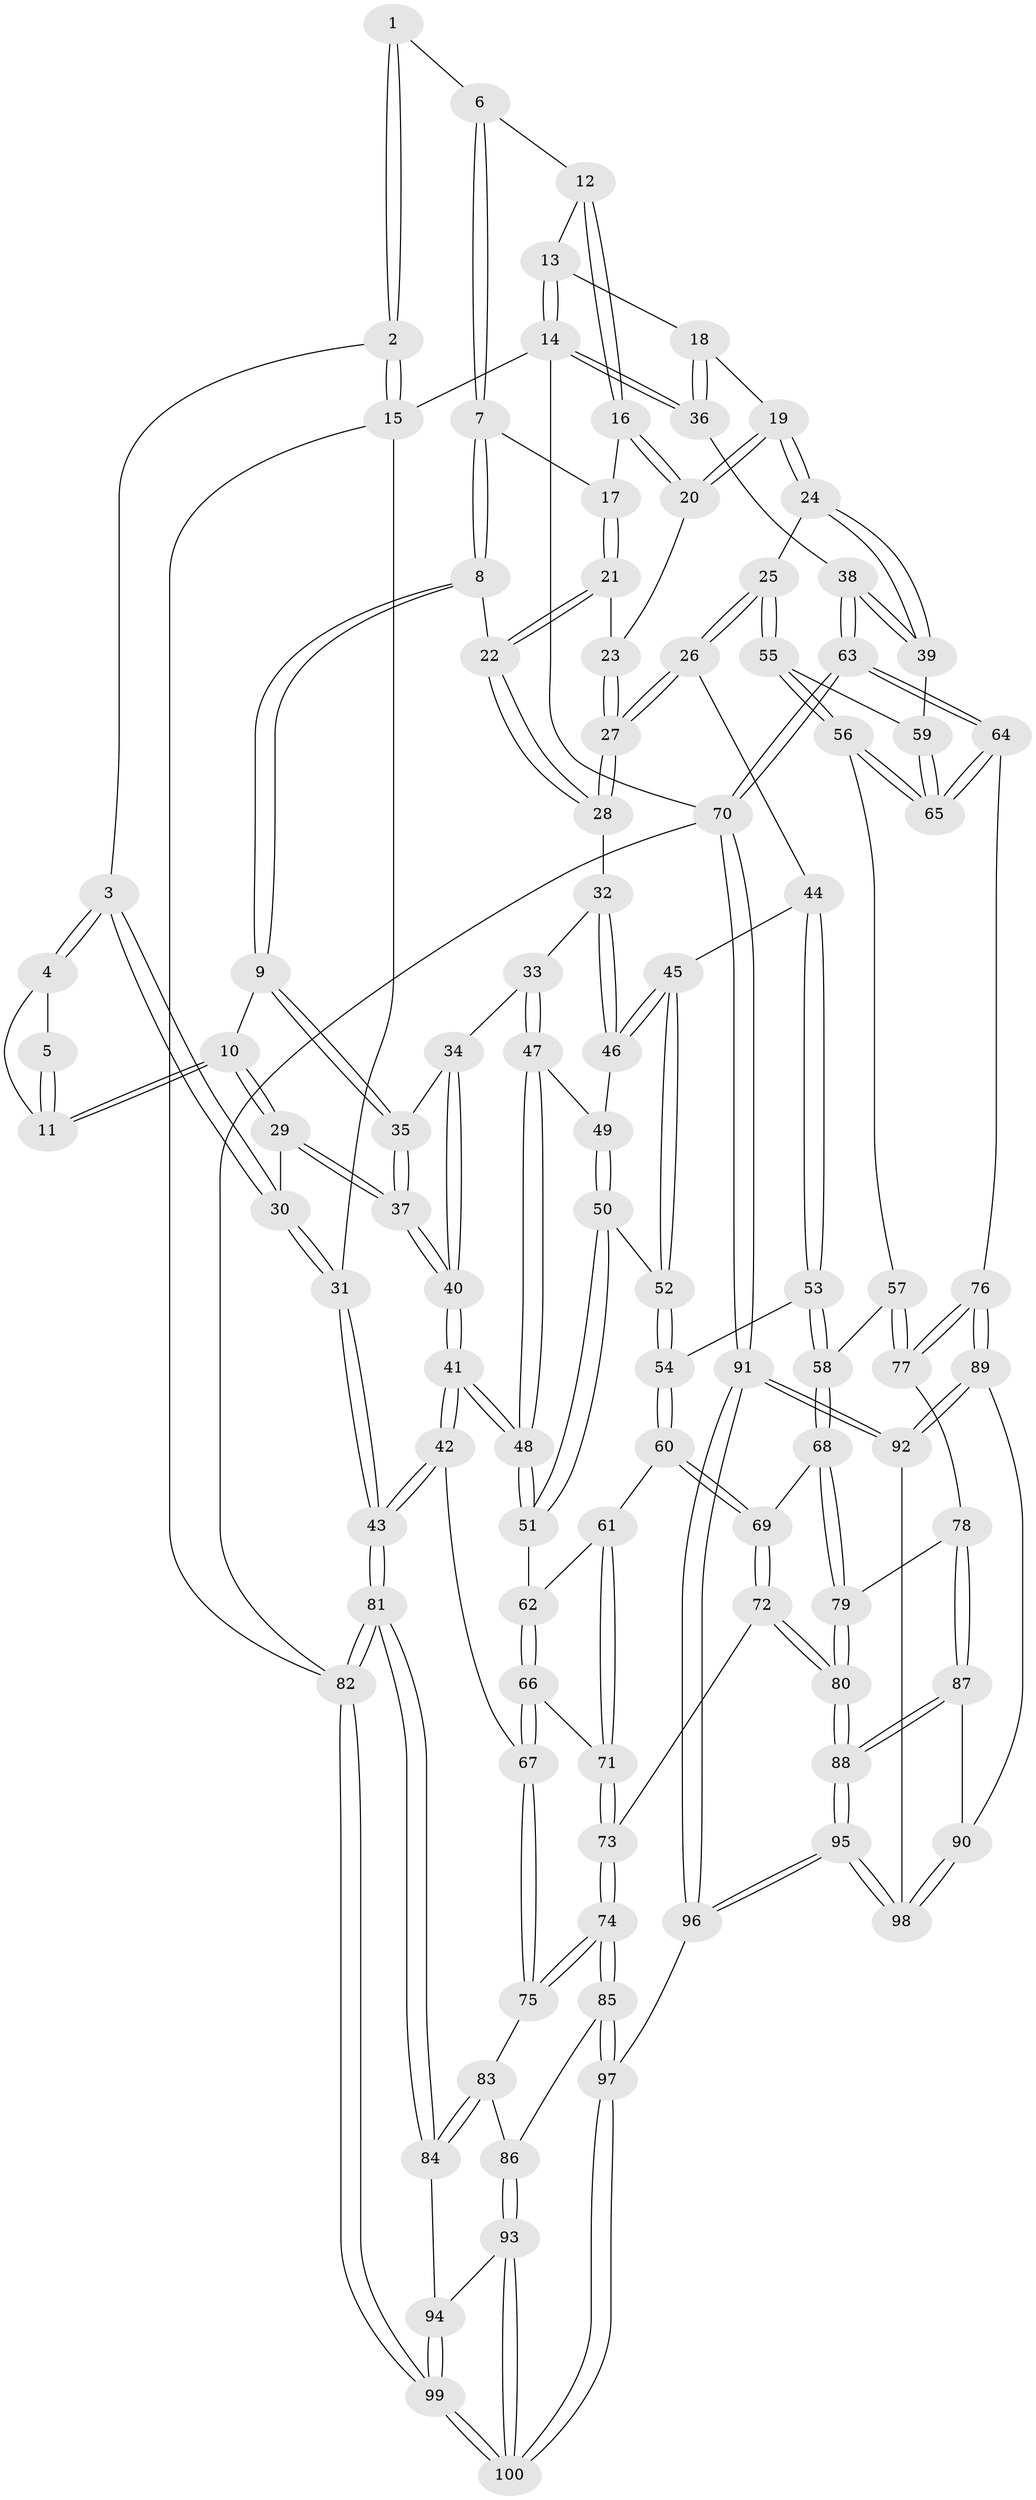 // coarse degree distribution, {4: 0.4918032786885246, 6: 0.04918032786885246, 3: 0.08196721311475409, 1: 0.01639344262295082, 5: 0.36065573770491804}
// Generated by graph-tools (version 1.1) at 2025/24/03/03/25 07:24:38]
// undirected, 100 vertices, 247 edges
graph export_dot {
graph [start="1"]
  node [color=gray90,style=filled];
  1 [pos="+0.29175449930311215+0"];
  2 [pos="+0.02534906034889906+0"];
  3 [pos="+0.13327364830069963+0.10296866133923552"];
  4 [pos="+0.20386550080972168+0.08895897344078864"];
  5 [pos="+0.2627640887082021+0"];
  6 [pos="+0.41187886176518723+0"];
  7 [pos="+0.42768719653109477+0"];
  8 [pos="+0.3532578681228906+0.1457541323224871"];
  9 [pos="+0.3467596404853421+0.15141201446830063"];
  10 [pos="+0.29874541151670775+0.12357674380334599"];
  11 [pos="+0.2916695666610069+0.11772326950866716"];
  12 [pos="+0.8001460893791098+0"];
  13 [pos="+0.8308831897187109+0"];
  14 [pos="+1+0"];
  15 [pos="+0+0"];
  16 [pos="+0.6296034120364592+0.057430293445114425"];
  17 [pos="+0.5049053282136148+0.02742479306867363"];
  18 [pos="+0.8367520019611397+0.11097179132585873"];
  19 [pos="+0.8054347833142756+0.14875431858294166"];
  20 [pos="+0.6355240643646569+0.0940460664464489"];
  21 [pos="+0.5081796414731835+0.11911928436648939"];
  22 [pos="+0.49088949397090254+0.14537304690191494"];
  23 [pos="+0.6134838863239406+0.12227255366529295"];
  24 [pos="+0.7765459634503085+0.23809510569802342"];
  25 [pos="+0.6960330782970663+0.3115006015245644"];
  26 [pos="+0.641278301186041+0.29642193872194944"];
  27 [pos="+0.6174339535609401+0.26745471764152023"];
  28 [pos="+0.5208158272517762+0.2218981899641315"];
  29 [pos="+0.1306689171661962+0.2048347675331269"];
  30 [pos="+0.10571058583756276+0.1619585961503012"];
  31 [pos="+0+0.14292058333098168"];
  32 [pos="+0.43732112054211525+0.2724502784737035"];
  33 [pos="+0.371614868106442+0.2531864455270572"];
  34 [pos="+0.3520218949159597+0.22931198780718975"];
  35 [pos="+0.3433492926765733+0.17173121005294867"];
  36 [pos="+1+0.2375487063546583"];
  37 [pos="+0.14307991829203565+0.23386193576461103"];
  38 [pos="+1+0.36345926497732706"];
  39 [pos="+1+0.38156418866857283"];
  40 [pos="+0.1546375157239282+0.36449487377761874"];
  41 [pos="+0.1460807132367565+0.40124559056211057"];
  42 [pos="+0.013806605189720675+0.5076723492359184"];
  43 [pos="+0+0.514995302775757"];
  44 [pos="+0.5177511537024221+0.3796994656708228"];
  45 [pos="+0.48457525159753995+0.371842633123991"];
  46 [pos="+0.4763215818790463+0.35956509533461195"];
  47 [pos="+0.361311668538917+0.3218798350117835"];
  48 [pos="+0.17209100628032103+0.40655001514491873"];
  49 [pos="+0.3665807602129761+0.33739604157925357"];
  50 [pos="+0.3718123370366194+0.436664920510025"];
  51 [pos="+0.294901057394864+0.4505260154699764"];
  52 [pos="+0.3793345879977227+0.43883720846030816"];
  53 [pos="+0.5374297655564282+0.49494675980127817"];
  54 [pos="+0.416211824900079+0.492559886770861"];
  55 [pos="+0.7340530341037633+0.44701667848033405"];
  56 [pos="+0.6871482110615357+0.5651641151729443"];
  57 [pos="+0.6424017955321012+0.5872050631572283"];
  58 [pos="+0.6218152855743792+0.5934996722936663"];
  59 [pos="+0.9230480629139964+0.44102654645392"];
  60 [pos="+0.39997767642589904+0.5977738395898224"];
  61 [pos="+0.394983947456523+0.5985139760897922"];
  62 [pos="+0.30838459907894045+0.5148878932806652"];
  63 [pos="+1+0.7739379242634435"];
  64 [pos="+0.8971947281169248+0.700002913756327"];
  65 [pos="+0.8790465390383547+0.6771547630203015"];
  66 [pos="+0.2505595258758266+0.6425933567871932"];
  67 [pos="+0.16195466129216637+0.6506049702235982"];
  68 [pos="+0.5797691694966707+0.6388474783472863"];
  69 [pos="+0.4050710014907165+0.6005939943442549"];
  70 [pos="+1+1"];
  71 [pos="+0.2986681318118614+0.6518898194898017"];
  72 [pos="+0.40869933929795615+0.7891313875664075"];
  73 [pos="+0.38138244801354204+0.7955613957198906"];
  74 [pos="+0.3533894897803699+0.822260740705187"];
  75 [pos="+0.16247091063626568+0.6570596755247886"];
  76 [pos="+0.8149274366428815+0.7910649944069983"];
  77 [pos="+0.7306900992364024+0.7723927518657362"];
  78 [pos="+0.681974605696869+0.79173197694547"];
  79 [pos="+0.5709297690717541+0.6731608153470305"];
  80 [pos="+0.5071426468042506+0.7883767306884657"];
  81 [pos="+0+0.7995749709083068"];
  82 [pos="+0+1"];
  83 [pos="+0.161103450677118+0.6976716589320692"];
  84 [pos="+0.09317051398042454+0.824354055221999"];
  85 [pos="+0.33966524930125636+0.840101637567301"];
  86 [pos="+0.2365888925221956+0.8283306374129926"];
  87 [pos="+0.66519828541062+0.8519291413494242"];
  88 [pos="+0.5535771575842292+0.883755262186676"];
  89 [pos="+0.8114074966062066+0.8051812032800286"];
  90 [pos="+0.7064138560181596+0.8717321083395096"];
  91 [pos="+1+1"];
  92 [pos="+0.8431951961312826+0.9781047168658272"];
  93 [pos="+0.1700369757359108+0.894630286102311"];
  94 [pos="+0.11727577035795195+0.8671649202092317"];
  95 [pos="+0.5421226684982129+1"];
  96 [pos="+0.4942806492495938+1"];
  97 [pos="+0.3390958240573759+1"];
  98 [pos="+0.7281240884579016+0.9379541144622334"];
  99 [pos="+0+1"];
  100 [pos="+0.264928073783296+1"];
  1 -- 2;
  1 -- 2;
  1 -- 6;
  2 -- 3;
  2 -- 15;
  2 -- 15;
  3 -- 4;
  3 -- 4;
  3 -- 30;
  3 -- 30;
  4 -- 5;
  4 -- 11;
  5 -- 11;
  5 -- 11;
  6 -- 7;
  6 -- 7;
  6 -- 12;
  7 -- 8;
  7 -- 8;
  7 -- 17;
  8 -- 9;
  8 -- 9;
  8 -- 22;
  9 -- 10;
  9 -- 35;
  9 -- 35;
  10 -- 11;
  10 -- 11;
  10 -- 29;
  10 -- 29;
  12 -- 13;
  12 -- 16;
  12 -- 16;
  13 -- 14;
  13 -- 14;
  13 -- 18;
  14 -- 15;
  14 -- 36;
  14 -- 36;
  14 -- 70;
  15 -- 31;
  15 -- 82;
  16 -- 17;
  16 -- 20;
  16 -- 20;
  17 -- 21;
  17 -- 21;
  18 -- 19;
  18 -- 36;
  18 -- 36;
  19 -- 20;
  19 -- 20;
  19 -- 24;
  19 -- 24;
  20 -- 23;
  21 -- 22;
  21 -- 22;
  21 -- 23;
  22 -- 28;
  22 -- 28;
  23 -- 27;
  23 -- 27;
  24 -- 25;
  24 -- 39;
  24 -- 39;
  25 -- 26;
  25 -- 26;
  25 -- 55;
  25 -- 55;
  26 -- 27;
  26 -- 27;
  26 -- 44;
  27 -- 28;
  27 -- 28;
  28 -- 32;
  29 -- 30;
  29 -- 37;
  29 -- 37;
  30 -- 31;
  30 -- 31;
  31 -- 43;
  31 -- 43;
  32 -- 33;
  32 -- 46;
  32 -- 46;
  33 -- 34;
  33 -- 47;
  33 -- 47;
  34 -- 35;
  34 -- 40;
  34 -- 40;
  35 -- 37;
  35 -- 37;
  36 -- 38;
  37 -- 40;
  37 -- 40;
  38 -- 39;
  38 -- 39;
  38 -- 63;
  38 -- 63;
  39 -- 59;
  40 -- 41;
  40 -- 41;
  41 -- 42;
  41 -- 42;
  41 -- 48;
  41 -- 48;
  42 -- 43;
  42 -- 43;
  42 -- 67;
  43 -- 81;
  43 -- 81;
  44 -- 45;
  44 -- 53;
  44 -- 53;
  45 -- 46;
  45 -- 46;
  45 -- 52;
  45 -- 52;
  46 -- 49;
  47 -- 48;
  47 -- 48;
  47 -- 49;
  48 -- 51;
  48 -- 51;
  49 -- 50;
  49 -- 50;
  50 -- 51;
  50 -- 51;
  50 -- 52;
  51 -- 62;
  52 -- 54;
  52 -- 54;
  53 -- 54;
  53 -- 58;
  53 -- 58;
  54 -- 60;
  54 -- 60;
  55 -- 56;
  55 -- 56;
  55 -- 59;
  56 -- 57;
  56 -- 65;
  56 -- 65;
  57 -- 58;
  57 -- 77;
  57 -- 77;
  58 -- 68;
  58 -- 68;
  59 -- 65;
  59 -- 65;
  60 -- 61;
  60 -- 69;
  60 -- 69;
  61 -- 62;
  61 -- 71;
  61 -- 71;
  62 -- 66;
  62 -- 66;
  63 -- 64;
  63 -- 64;
  63 -- 70;
  63 -- 70;
  64 -- 65;
  64 -- 65;
  64 -- 76;
  66 -- 67;
  66 -- 67;
  66 -- 71;
  67 -- 75;
  67 -- 75;
  68 -- 69;
  68 -- 79;
  68 -- 79;
  69 -- 72;
  69 -- 72;
  70 -- 91;
  70 -- 91;
  70 -- 82;
  71 -- 73;
  71 -- 73;
  72 -- 73;
  72 -- 80;
  72 -- 80;
  73 -- 74;
  73 -- 74;
  74 -- 75;
  74 -- 75;
  74 -- 85;
  74 -- 85;
  75 -- 83;
  76 -- 77;
  76 -- 77;
  76 -- 89;
  76 -- 89;
  77 -- 78;
  78 -- 79;
  78 -- 87;
  78 -- 87;
  79 -- 80;
  79 -- 80;
  80 -- 88;
  80 -- 88;
  81 -- 82;
  81 -- 82;
  81 -- 84;
  81 -- 84;
  82 -- 99;
  82 -- 99;
  83 -- 84;
  83 -- 84;
  83 -- 86;
  84 -- 94;
  85 -- 86;
  85 -- 97;
  85 -- 97;
  86 -- 93;
  86 -- 93;
  87 -- 88;
  87 -- 88;
  87 -- 90;
  88 -- 95;
  88 -- 95;
  89 -- 90;
  89 -- 92;
  89 -- 92;
  90 -- 98;
  90 -- 98;
  91 -- 92;
  91 -- 92;
  91 -- 96;
  91 -- 96;
  92 -- 98;
  93 -- 94;
  93 -- 100;
  93 -- 100;
  94 -- 99;
  94 -- 99;
  95 -- 96;
  95 -- 96;
  95 -- 98;
  95 -- 98;
  96 -- 97;
  97 -- 100;
  97 -- 100;
  99 -- 100;
  99 -- 100;
}
